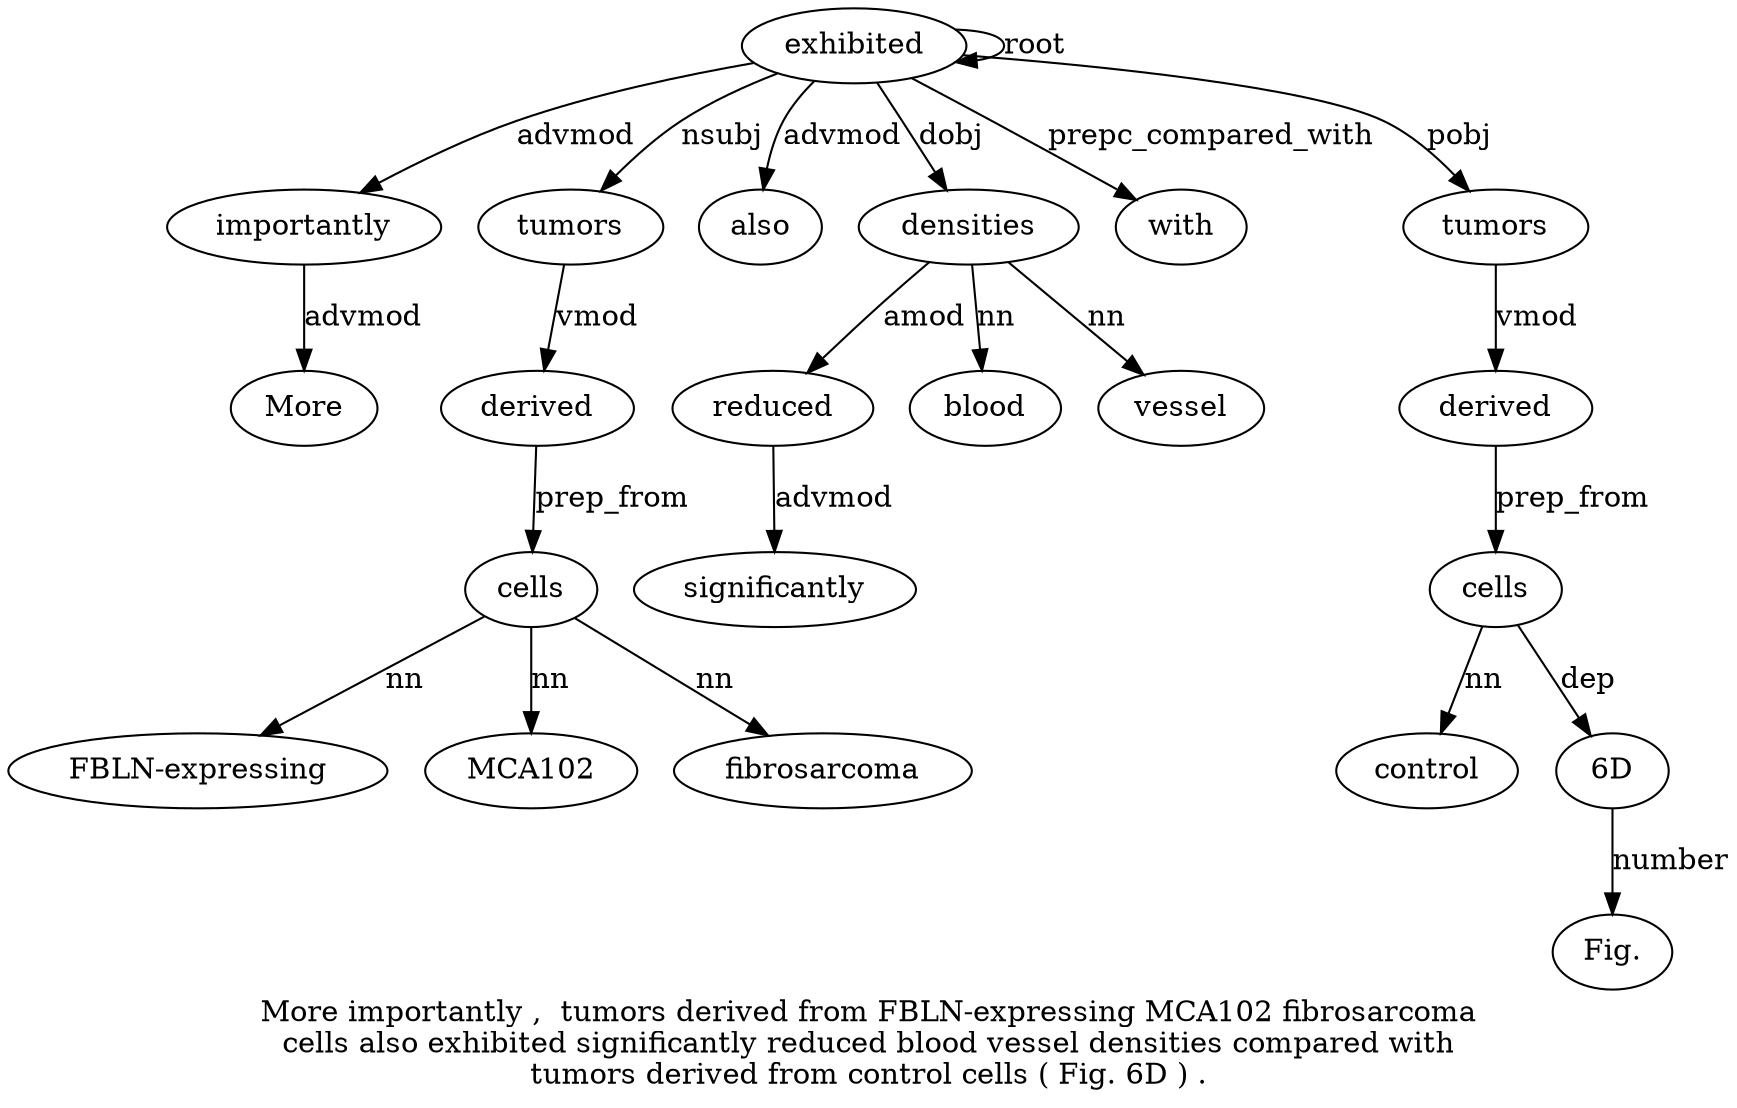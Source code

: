 digraph "More importantly ,  tumors derived from FBLN-expressing MCA102 fibrosarcoma cells also exhibited significantly reduced blood vessel densities compared with tumors derived from control cells ( Fig. 6D ) ." {
label="More importantly ,  tumors derived from FBLN-expressing MCA102 fibrosarcoma
cells also exhibited significantly reduced blood vessel densities compared with
tumors derived from control cells ( Fig. 6D ) .";
importantly2 [style=filled, fillcolor=white, label=importantly];
More1 [style=filled, fillcolor=white, label=More];
importantly2 -> More1  [label=advmod];
exhibited12 [style=filled, fillcolor=white, label=exhibited];
exhibited12 -> importantly2  [label=advmod];
tumors4 [style=filled, fillcolor=white, label=tumors];
exhibited12 -> tumors4  [label=nsubj];
derived5 [style=filled, fillcolor=white, label=derived];
tumors4 -> derived5  [label=vmod];
cells10 [style=filled, fillcolor=white, label=cells];
"FBLN-expressing7" [style=filled, fillcolor=white, label="FBLN-expressing"];
cells10 -> "FBLN-expressing7"  [label=nn];
MCA1028 [style=filled, fillcolor=white, label=MCA102];
cells10 -> MCA1028  [label=nn];
fibrosarcoma9 [style=filled, fillcolor=white, label=fibrosarcoma];
cells10 -> fibrosarcoma9  [label=nn];
derived5 -> cells10  [label=prep_from];
also11 [style=filled, fillcolor=white, label=also];
exhibited12 -> also11  [label=advmod];
exhibited12 -> exhibited12  [label=root];
reduced14 [style=filled, fillcolor=white, label=reduced];
significantly13 [style=filled, fillcolor=white, label=significantly];
reduced14 -> significantly13  [label=advmod];
densities17 [style=filled, fillcolor=white, label=densities];
densities17 -> reduced14  [label=amod];
blood15 [style=filled, fillcolor=white, label=blood];
densities17 -> blood15  [label=nn];
vessel16 [style=filled, fillcolor=white, label=vessel];
densities17 -> vessel16  [label=nn];
exhibited12 -> densities17  [label=dobj];
with19 [style=filled, fillcolor=white, label=with];
exhibited12 -> with19  [label=prepc_compared_with];
tumors20 [style=filled, fillcolor=white, label=tumors];
exhibited12 -> tumors20  [label=pobj];
derived21 [style=filled, fillcolor=white, label=derived];
tumors20 -> derived21  [label=vmod];
cells24 [style=filled, fillcolor=white, label=cells];
control23 [style=filled, fillcolor=white, label=control];
cells24 -> control23  [label=nn];
derived21 -> cells24  [label=prep_from];
"6D27" [style=filled, fillcolor=white, label="6D"];
"Fig.26" [style=filled, fillcolor=white, label="Fig."];
"6D27" -> "Fig.26"  [label=number];
cells24 -> "6D27"  [label=dep];
}
